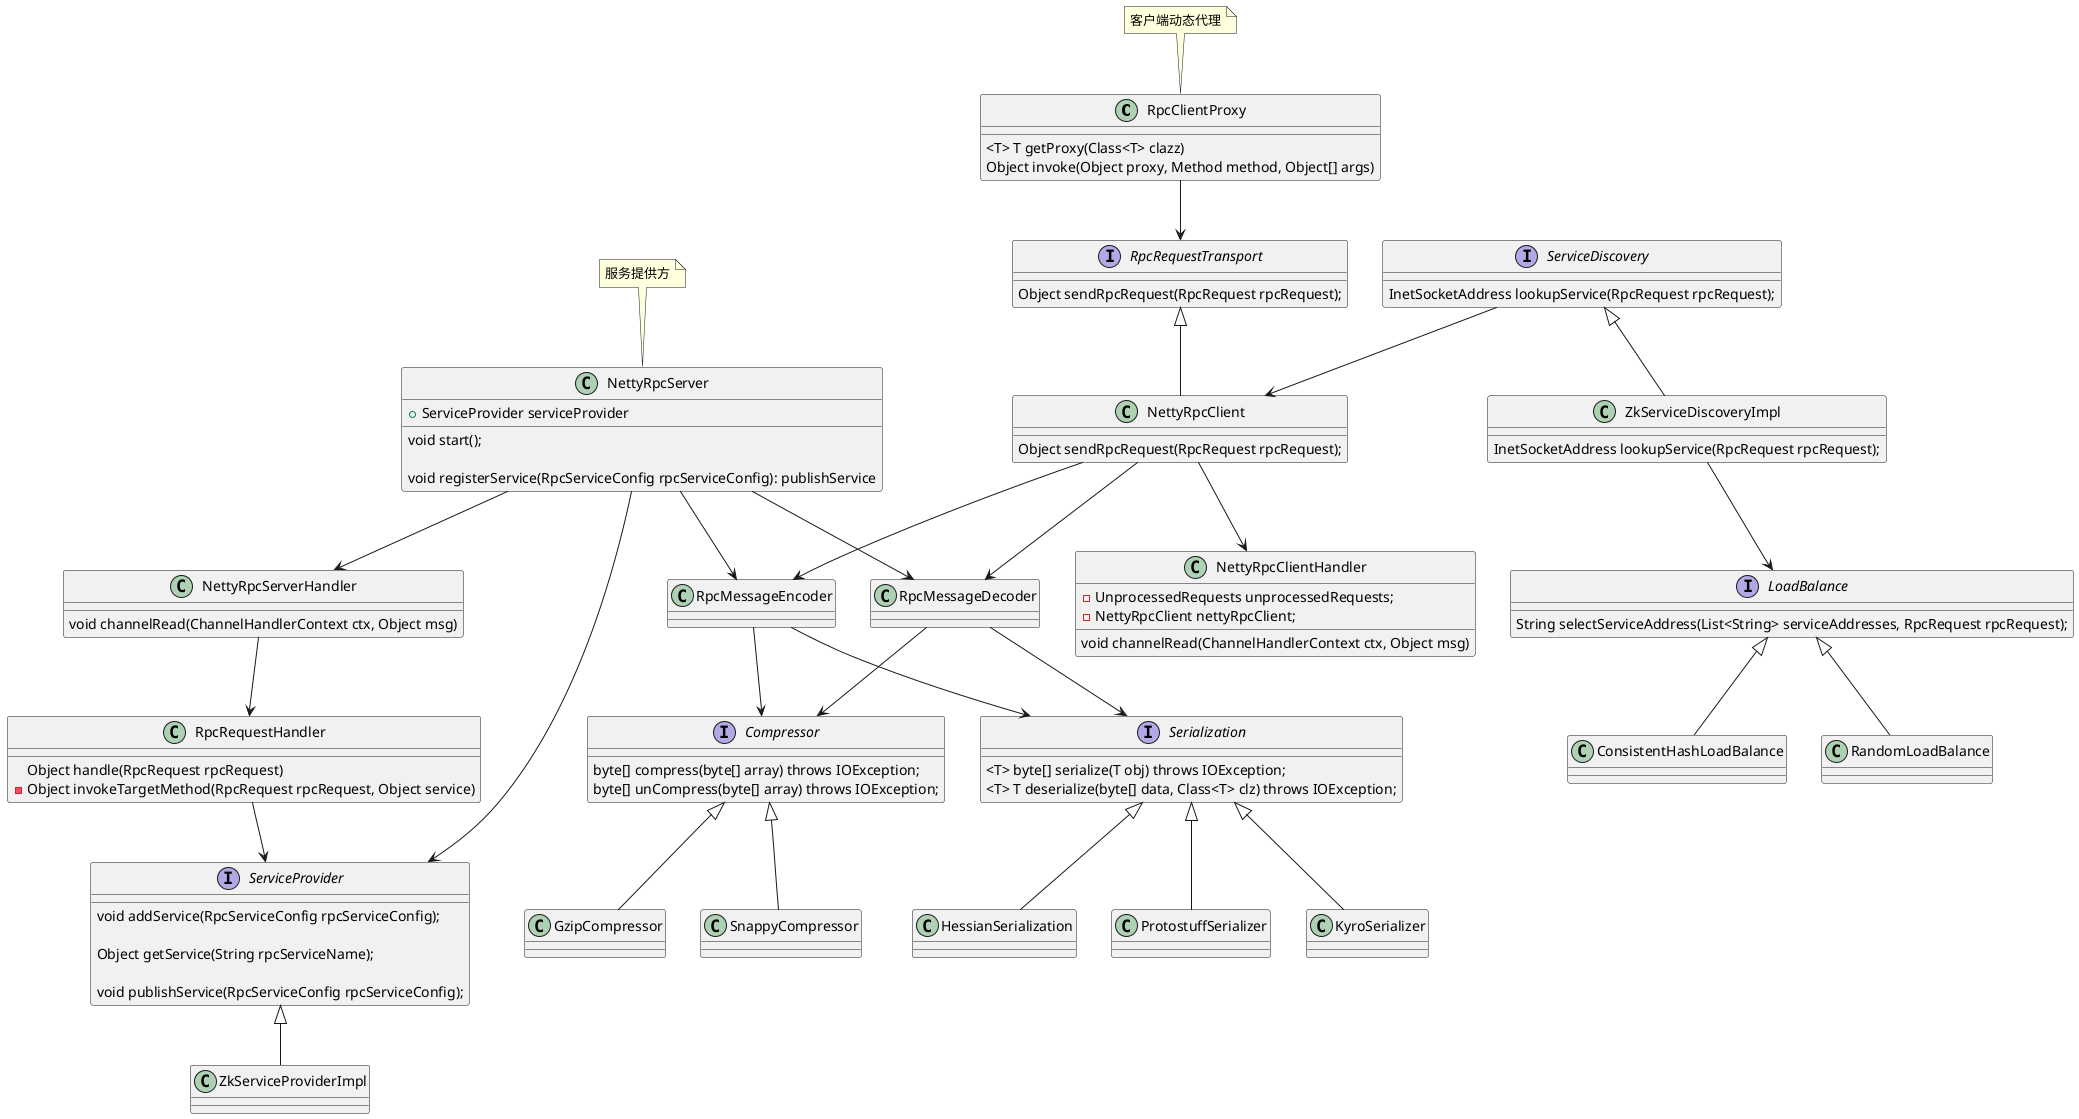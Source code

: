 
@startuml


class RpcClientProxy{
    <T> T getProxy(Class<T> clazz)
    Object invoke(Object proxy, Method method, Object[] args)
}
note top: 客户端动态代理
RpcClientProxy --> RpcRequestTransport


interface RpcRequestTransport{
    Object sendRpcRequest(RpcRequest rpcRequest);
}

RpcRequestTransport <|-- NettyRpcClient



class NettyRpcClient{
    Object sendRpcRequest(RpcRequest rpcRequest);
}

class NettyRpcClientHandler{
   - UnprocessedRequests unprocessedRequests;
   - NettyRpcClient nettyRpcClient;

   void channelRead(ChannelHandlerContext ctx, Object msg)
}



NettyRpcClient --> RpcMessageEncoder
NettyRpcClient --> RpcMessageDecoder
NettyRpcClient --> NettyRpcClientHandler



RpcMessageEncoder --> Compressor
RpcMessageEncoder --> Serialization

RpcMessageDecoder --> Compressor
RpcMessageDecoder --> Serialization


ServiceDiscovery --> NettyRpcClient

interface ServiceDiscovery {
    InetSocketAddress lookupService(RpcRequest rpcRequest);
}

class ZkServiceDiscoveryImpl{
    InetSocketAddress lookupService(RpcRequest rpcRequest);
}

ServiceDiscovery <|-- ZkServiceDiscoveryImpl


ZkServiceDiscoveryImpl --> LoadBalance



' 服务端调用

class NettyRpcServer{

 void start();

 void registerService(RpcServiceConfig rpcServiceConfig): publishService

 + ServiceProvider serviceProvider

}

note top: 服务提供方

NettyRpcServer --> RpcMessageEncoder
NettyRpcServer --> RpcMessageDecoder
NettyRpcServer --> NettyRpcServerHandler
NettyRpcServer --> ServiceProvider


class NettyRpcServerHandler{
    void channelRead(ChannelHandlerContext ctx, Object msg)
}


NettyRpcServerHandler --> RpcRequestHandler


class RpcRequestHandler{
    Object handle(RpcRequest rpcRequest)
    - Object invokeTargetMethod(RpcRequest rpcRequest, Object service)
}

RpcRequestHandler --> ServiceProvider

interface ServiceProvider{
    void addService(RpcServiceConfig rpcServiceConfig);

    Object getService(String rpcServiceName);

    void publishService(RpcServiceConfig rpcServiceConfig);
}


ServiceProvider <|-- ZkServiceProviderImpl


'其它辅助类

interface Serialization {
   <T> byte[] serialize(T obj) throws IOException;
   <T> T deserialize(byte[] data, Class<T> clz) throws IOException;
}

Serialization <|-- HessianSerialization
Serialization <|-- ProtostuffSerializer
Serialization <|-- KyroSerializer

interface Compressor {
    byte[] compress(byte[] array) throws IOException;
    byte[] unCompress(byte[] array) throws IOException;
}

Compressor <|-- GzipCompressor
Compressor <|-- SnappyCompressor


' 负载均衡
interface LoadBalance {
    String selectServiceAddress(List<String> serviceAddresses, RpcRequest rpcRequest);
}

LoadBalance <|-- ConsistentHashLoadBalance
LoadBalance <|-- RandomLoadBalance


@enduml